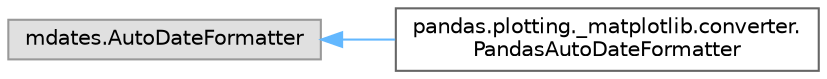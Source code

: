 digraph "Graphical Class Hierarchy"
{
 // LATEX_PDF_SIZE
  bgcolor="transparent";
  edge [fontname=Helvetica,fontsize=10,labelfontname=Helvetica,labelfontsize=10];
  node [fontname=Helvetica,fontsize=10,shape=box,height=0.2,width=0.4];
  rankdir="LR";
  Node0 [id="Node000000",label="mdates.AutoDateFormatter",height=0.2,width=0.4,color="grey60", fillcolor="#E0E0E0", style="filled",tooltip=" "];
  Node0 -> Node1 [id="edge3990_Node000000_Node000001",dir="back",color="steelblue1",style="solid",tooltip=" "];
  Node1 [id="Node000001",label="pandas.plotting._matplotlib.converter.\lPandasAutoDateFormatter",height=0.2,width=0.4,color="grey40", fillcolor="white", style="filled",URL="$d6/d8b/classpandas_1_1plotting_1_1__matplotlib_1_1converter_1_1PandasAutoDateFormatter.html",tooltip=" "];
}
